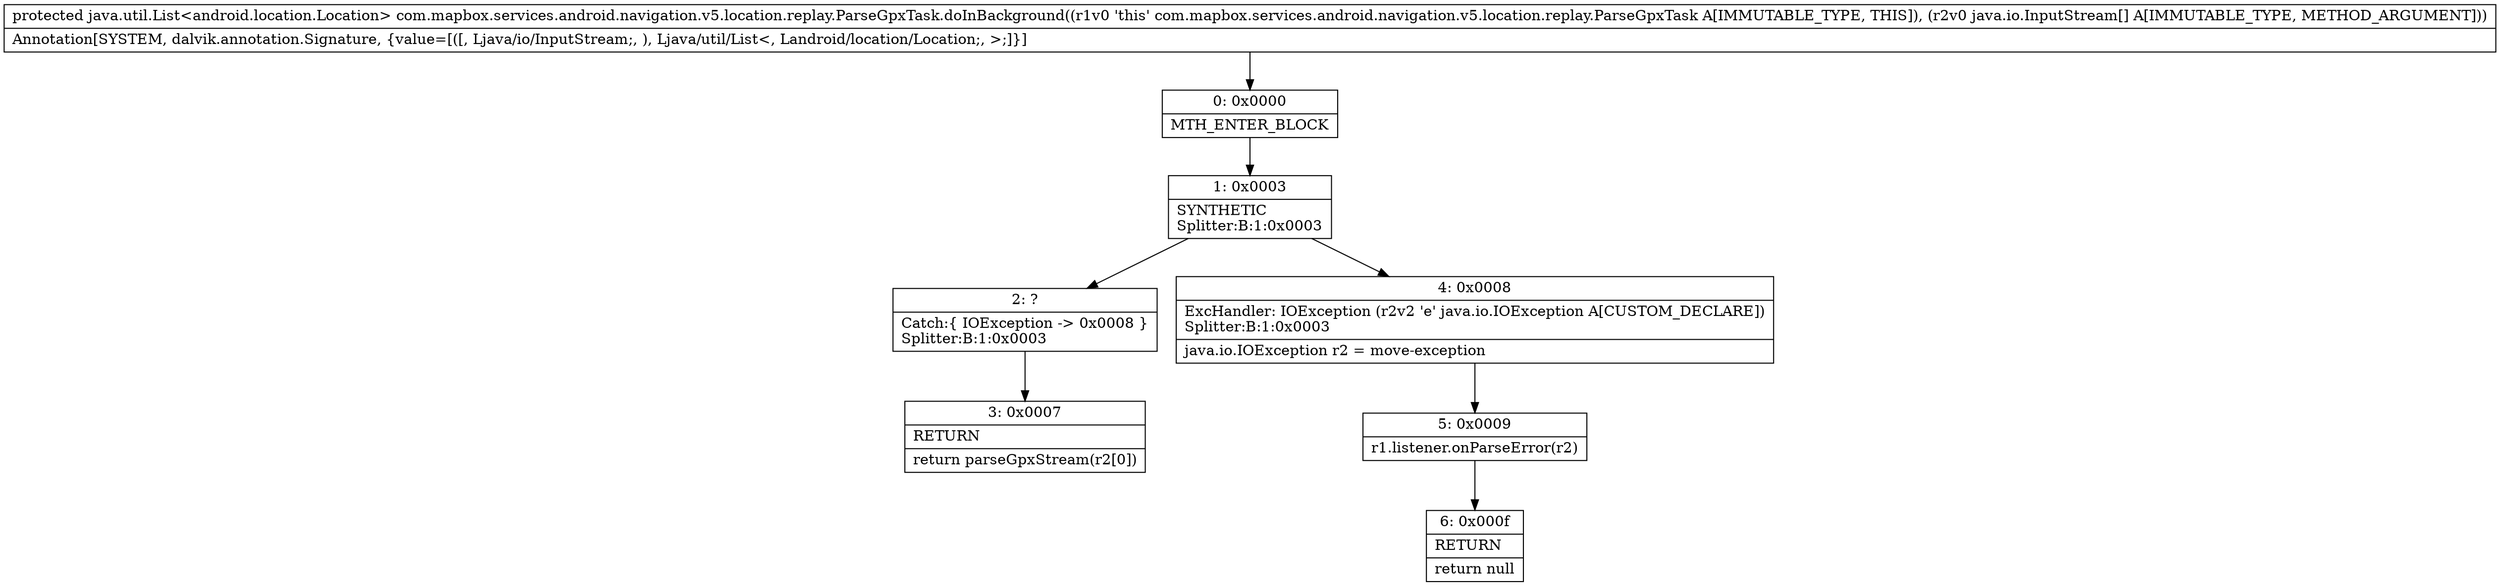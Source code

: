 digraph "CFG forcom.mapbox.services.android.navigation.v5.location.replay.ParseGpxTask.doInBackground([Ljava\/io\/InputStream;)Ljava\/util\/List;" {
Node_0 [shape=record,label="{0\:\ 0x0000|MTH_ENTER_BLOCK\l}"];
Node_1 [shape=record,label="{1\:\ 0x0003|SYNTHETIC\lSplitter:B:1:0x0003\l}"];
Node_2 [shape=record,label="{2\:\ ?|Catch:\{ IOException \-\> 0x0008 \}\lSplitter:B:1:0x0003\l}"];
Node_3 [shape=record,label="{3\:\ 0x0007|RETURN\l|return parseGpxStream(r2[0])\l}"];
Node_4 [shape=record,label="{4\:\ 0x0008|ExcHandler: IOException (r2v2 'e' java.io.IOException A[CUSTOM_DECLARE])\lSplitter:B:1:0x0003\l|java.io.IOException r2 = move\-exception\l}"];
Node_5 [shape=record,label="{5\:\ 0x0009|r1.listener.onParseError(r2)\l}"];
Node_6 [shape=record,label="{6\:\ 0x000f|RETURN\l|return null\l}"];
MethodNode[shape=record,label="{protected java.util.List\<android.location.Location\> com.mapbox.services.android.navigation.v5.location.replay.ParseGpxTask.doInBackground((r1v0 'this' com.mapbox.services.android.navigation.v5.location.replay.ParseGpxTask A[IMMUTABLE_TYPE, THIS]), (r2v0 java.io.InputStream[] A[IMMUTABLE_TYPE, METHOD_ARGUMENT]))  | Annotation[SYSTEM, dalvik.annotation.Signature, \{value=[([, Ljava\/io\/InputStream;, ), Ljava\/util\/List\<, Landroid\/location\/Location;, \>;]\}]\l}"];
MethodNode -> Node_0;
Node_0 -> Node_1;
Node_1 -> Node_2;
Node_1 -> Node_4;
Node_2 -> Node_3;
Node_4 -> Node_5;
Node_5 -> Node_6;
}

